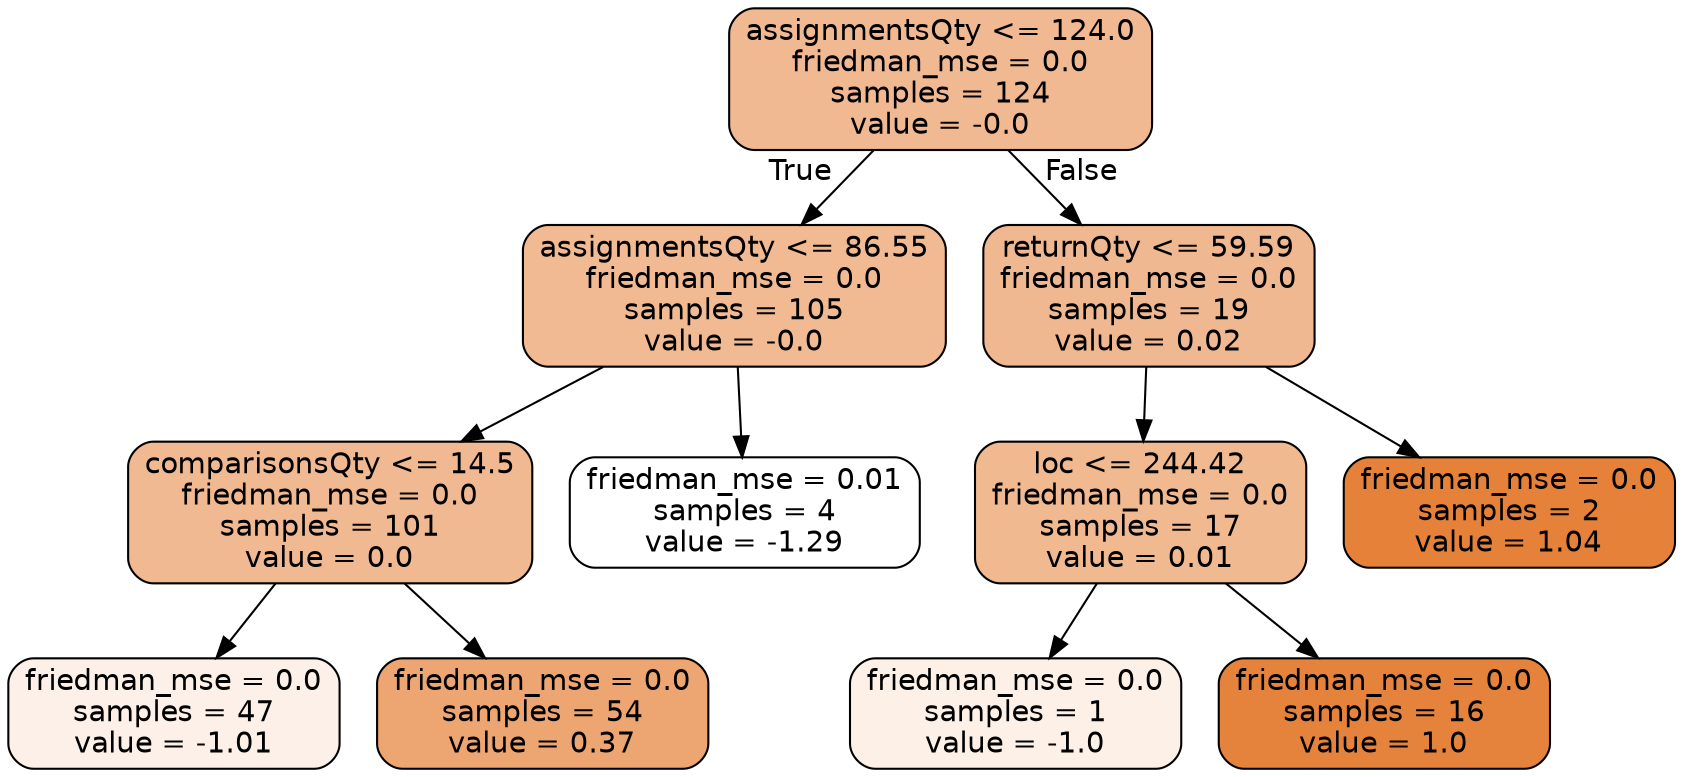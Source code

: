 digraph Tree {
node [shape=box, style="filled, rounded", color="black", fontname="helvetica"] ;
edge [fontname="helvetica"] ;
0 [label="assignmentsQty <= 124.0\nfriedman_mse = 0.0\nsamples = 124\nvalue = -0.0", fillcolor="#f1b992"] ;
1 [label="assignmentsQty <= 86.55\nfriedman_mse = 0.0\nsamples = 105\nvalue = -0.0", fillcolor="#f1ba92"] ;
0 -> 1 [labeldistance=2.5, labelangle=45, headlabel="True"] ;
3 [label="comparisonsQty <= 14.5\nfriedman_mse = 0.0\nsamples = 101\nvalue = 0.0", fillcolor="#f1b991"] ;
1 -> 3 ;
5 [label="friedman_mse = 0.0\nsamples = 47\nvalue = -1.01", fillcolor="#fcf0e8"] ;
3 -> 5 ;
6 [label="friedman_mse = 0.0\nsamples = 54\nvalue = 0.37", fillcolor="#eda672"] ;
3 -> 6 ;
4 [label="friedman_mse = 0.01\nsamples = 4\nvalue = -1.29", fillcolor="#ffffff"] ;
1 -> 4 ;
2 [label="returnQty <= 59.59\nfriedman_mse = 0.0\nsamples = 19\nvalue = 0.02", fillcolor="#f0b890"] ;
0 -> 2 [labeldistance=2.5, labelangle=-45, headlabel="False"] ;
7 [label="loc <= 244.42\nfriedman_mse = 0.0\nsamples = 17\nvalue = 0.01", fillcolor="#f0b990"] ;
2 -> 7 ;
9 [label="friedman_mse = 0.0\nsamples = 1\nvalue = -1.0", fillcolor="#fcf0e7"] ;
7 -> 9 ;
10 [label="friedman_mse = 0.0\nsamples = 16\nvalue = 1.0", fillcolor="#e5833d"] ;
7 -> 10 ;
8 [label="friedman_mse = 0.0\nsamples = 2\nvalue = 1.04", fillcolor="#e58139"] ;
2 -> 8 ;
}